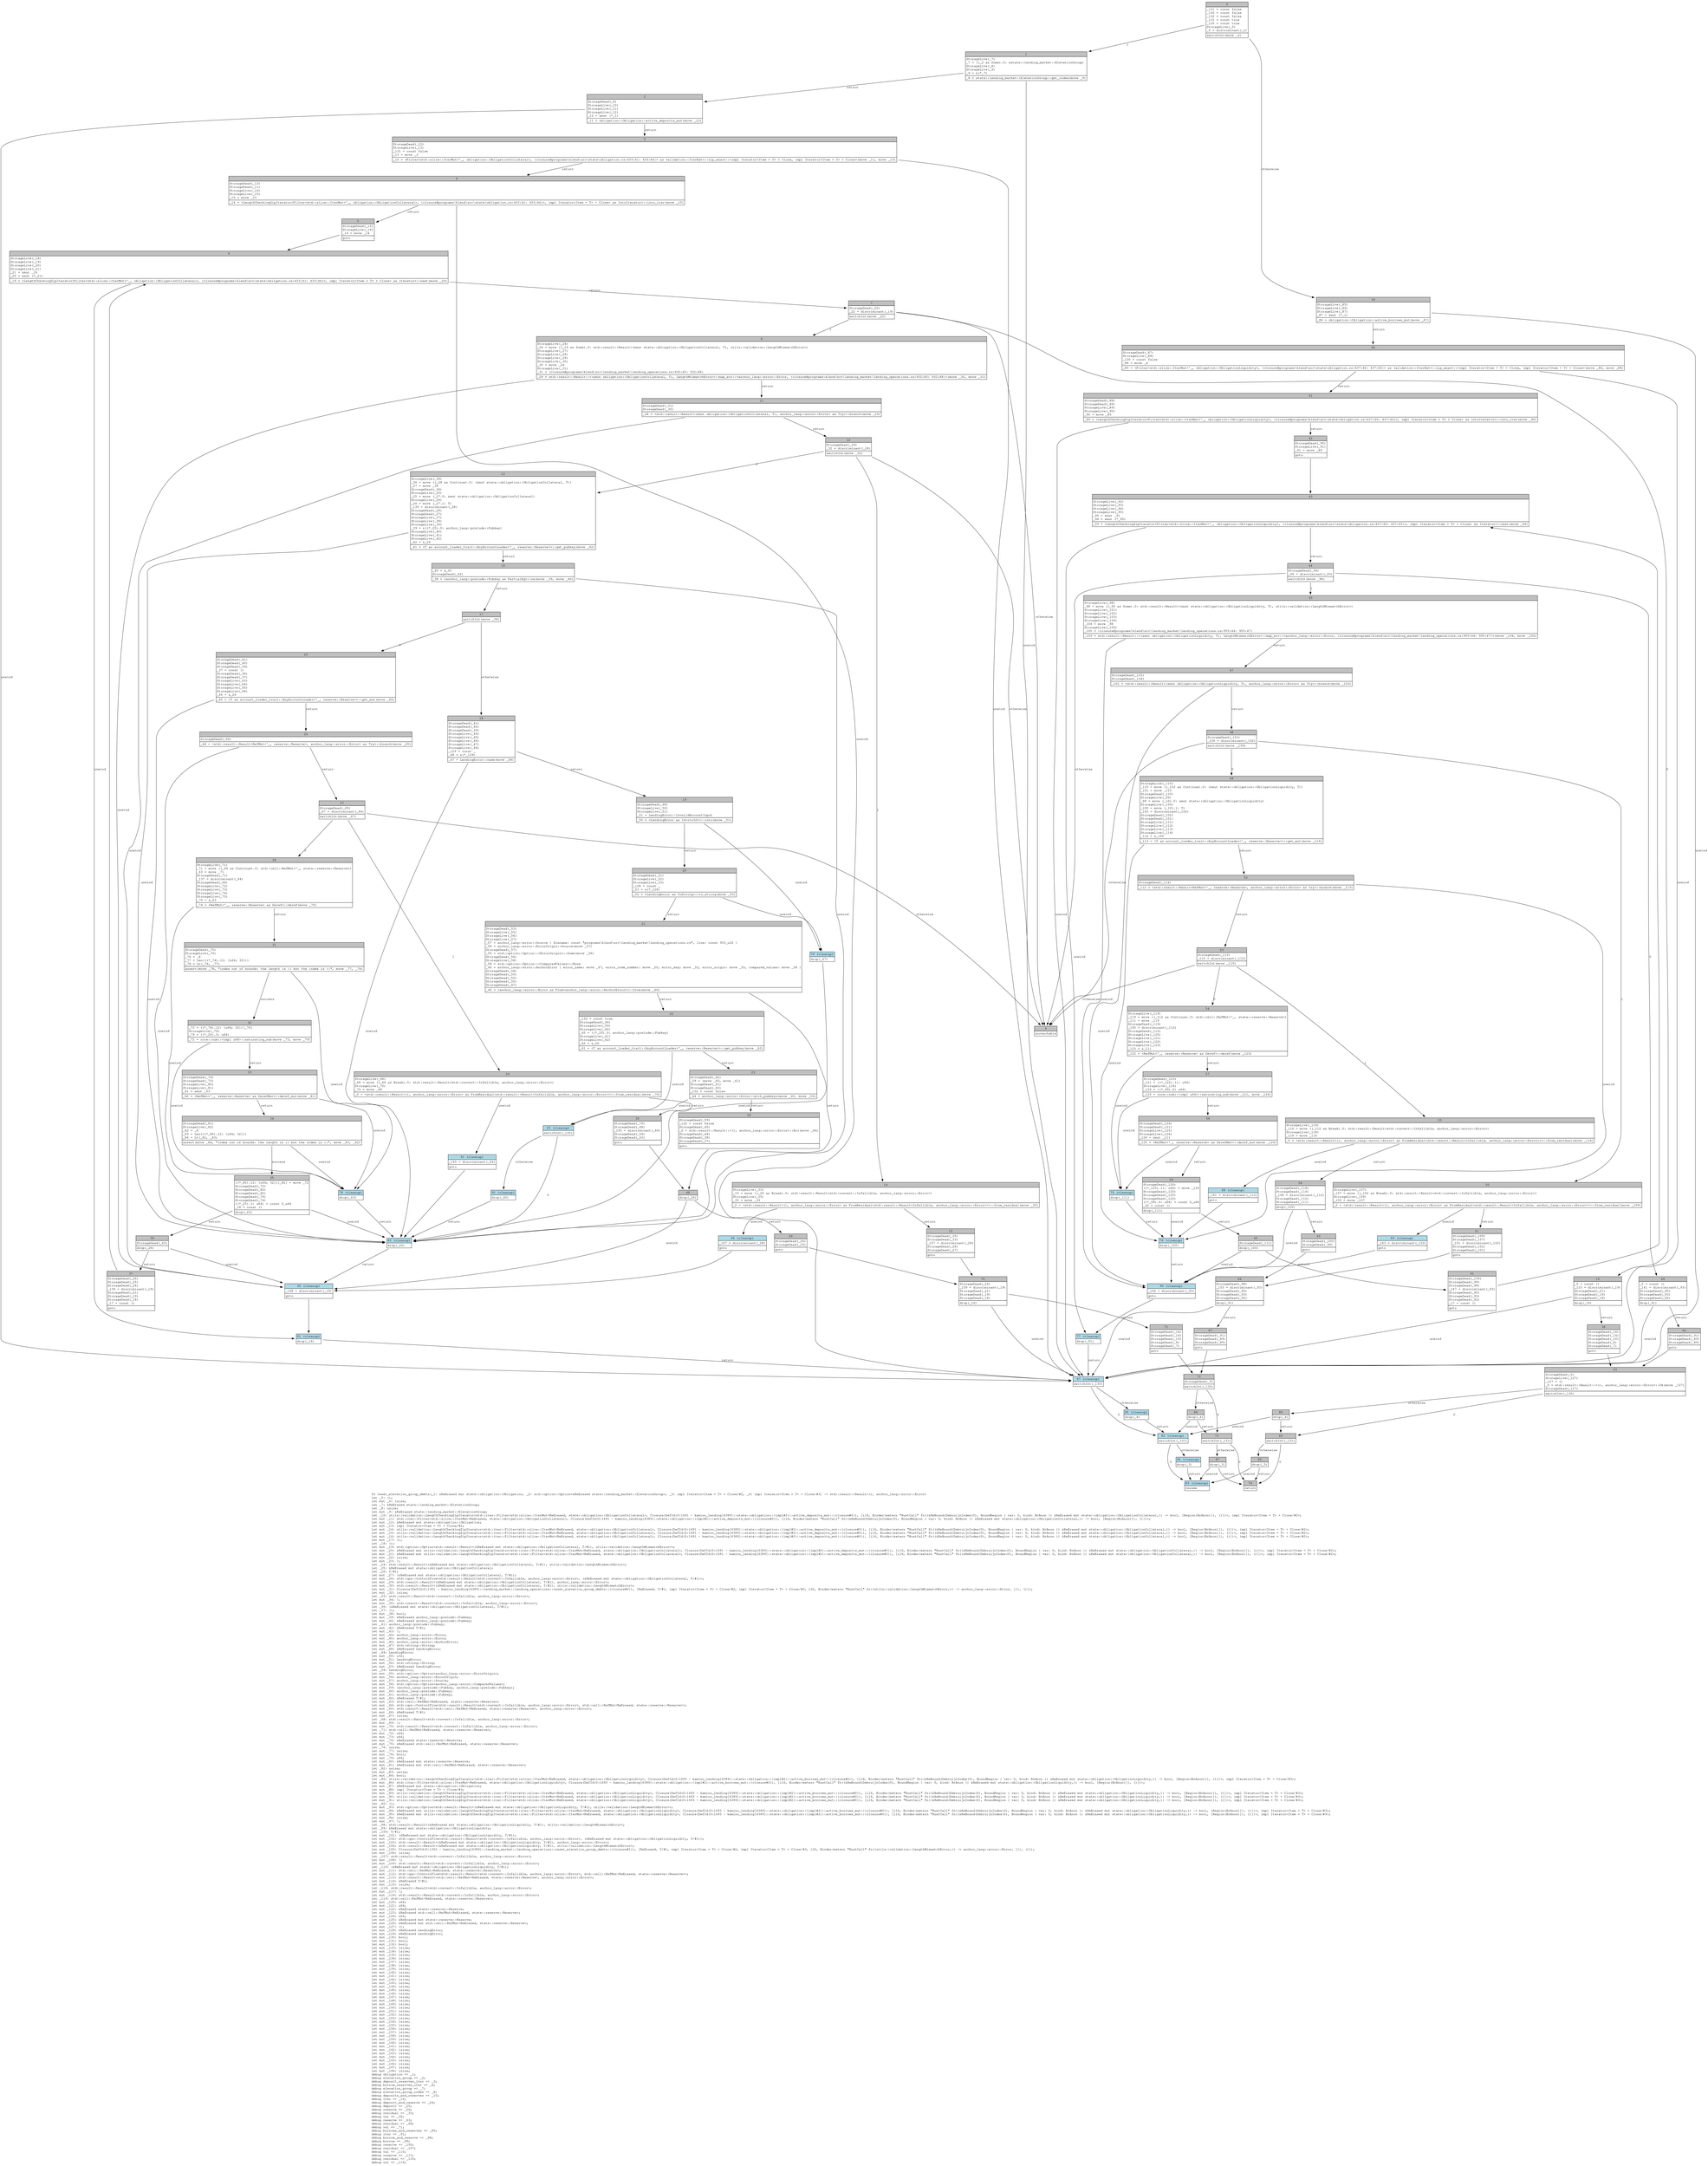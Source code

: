digraph Mir_0_1298 {
    graph [fontname="Courier, monospace"];
    node [fontname="Courier, monospace"];
    edge [fontname="Courier, monospace"];
    label=<fn reset_elevation_group_debts(_1: &amp;ReErased mut state::obligation::Obligation, _2: std::option::Option&lt;&amp;ReErased state::lending_market::ElevationGroup&gt;, _3: impl Iterator&lt;Item = T&gt; + Clone/#2, _4: impl Iterator&lt;Item = T&gt; + Clone/#3) -&gt; std::result::Result&lt;(), anchor_lang::error::Error&gt;<br align="left"/>let _5: ();<br align="left"/>let mut _6: isize;<br align="left"/>let _7: &amp;ReErased state::lending_market::ElevationGroup;<br align="left"/>let _8: usize;<br align="left"/>let mut _9: &amp;ReErased state::lending_market::ElevationGroup;<br align="left"/>let _10: utils::validation::LengthCheckingZipIterator&lt;std::iter::Filter&lt;std::slice::IterMut&lt;ReErased, state::obligation::ObligationCollateral&gt;, Closure(DefId(0:1691 ~ kamino_lending[6389]::state::obligation::{impl#2}::active_deposits_mut::{closure#0}), [i16, Binder(extern &quot;RustCall&quot; fn((&amp;ReBound(DebruijnIndex(0), BoundRegion { var: 0, kind: BrAnon }) &amp;ReErased mut state::obligation::ObligationCollateral,)) -&gt; bool, [Region(BrAnon)]), ()])&gt;, impl Iterator&lt;Item = T&gt; + Clone/#2&gt;;<br align="left"/>let mut _11: std::iter::Filter&lt;std::slice::IterMut&lt;ReErased, state::obligation::ObligationCollateral&gt;, Closure(DefId(0:1691 ~ kamino_lending[6389]::state::obligation::{impl#2}::active_deposits_mut::{closure#0}), [i16, Binder(extern &quot;RustCall&quot; fn((&amp;ReBound(DebruijnIndex(0), BoundRegion { var: 0, kind: BrAnon }) &amp;ReErased mut state::obligation::ObligationCollateral,)) -&gt; bool, [Region(BrAnon)]), ()])&gt;;<br align="left"/>let mut _12: &amp;ReErased mut state::obligation::Obligation;<br align="left"/>let mut _13: impl Iterator&lt;Item = T&gt; + Clone/#2;<br align="left"/>let mut _14: utils::validation::LengthCheckingZipIterator&lt;std::iter::Filter&lt;std::slice::IterMut&lt;ReErased, state::obligation::ObligationCollateral&gt;, Closure(DefId(0:1691 ~ kamino_lending[6389]::state::obligation::{impl#2}::active_deposits_mut::{closure#0}), [i16, Binder(extern &quot;RustCall&quot; fn((&amp;ReBound(DebruijnIndex(0), BoundRegion { var: 0, kind: BrAnon }) &amp;ReErased mut state::obligation::ObligationCollateral,)) -&gt; bool, [Region(BrAnon)]), ()])&gt;, impl Iterator&lt;Item = T&gt; + Clone/#2&gt;;<br align="left"/>let mut _15: utils::validation::LengthCheckingZipIterator&lt;std::iter::Filter&lt;std::slice::IterMut&lt;ReErased, state::obligation::ObligationCollateral&gt;, Closure(DefId(0:1691 ~ kamino_lending[6389]::state::obligation::{impl#2}::active_deposits_mut::{closure#0}), [i16, Binder(extern &quot;RustCall&quot; fn((&amp;ReBound(DebruijnIndex(0), BoundRegion { var: 0, kind: BrAnon }) &amp;ReErased mut state::obligation::ObligationCollateral,)) -&gt; bool, [Region(BrAnon)]), ()])&gt;, impl Iterator&lt;Item = T&gt; + Clone/#2&gt;;<br align="left"/>let mut _16: utils::validation::LengthCheckingZipIterator&lt;std::iter::Filter&lt;std::slice::IterMut&lt;ReErased, state::obligation::ObligationCollateral&gt;, Closure(DefId(0:1691 ~ kamino_lending[6389]::state::obligation::{impl#2}::active_deposits_mut::{closure#0}), [i16, Binder(extern &quot;RustCall&quot; fn((&amp;ReBound(DebruijnIndex(0), BoundRegion { var: 0, kind: BrAnon }) &amp;ReErased mut state::obligation::ObligationCollateral,)) -&gt; bool, [Region(BrAnon)]), ()])&gt;, impl Iterator&lt;Item = T&gt; + Clone/#2&gt;;<br align="left"/>let mut _17: ();<br align="left"/>let _18: ();<br align="left"/>let mut _19: std::option::Option&lt;std::result::Result&lt;(&amp;ReErased mut state::obligation::ObligationCollateral, T/#1), utils::validation::LengthMismatchError&gt;&gt;;<br align="left"/>let mut _20: &amp;ReErased mut utils::validation::LengthCheckingZipIterator&lt;std::iter::Filter&lt;std::slice::IterMut&lt;ReErased, state::obligation::ObligationCollateral&gt;, Closure(DefId(0:1691 ~ kamino_lending[6389]::state::obligation::{impl#2}::active_deposits_mut::{closure#0}), [i16, Binder(extern &quot;RustCall&quot; fn((&amp;ReBound(DebruijnIndex(0), BoundRegion { var: 0, kind: BrAnon }) &amp;ReErased mut state::obligation::ObligationCollateral,)) -&gt; bool, [Region(BrAnon)]), ()])&gt;, impl Iterator&lt;Item = T&gt; + Clone/#2&gt;;<br align="left"/>let mut _21: &amp;ReErased mut utils::validation::LengthCheckingZipIterator&lt;std::iter::Filter&lt;std::slice::IterMut&lt;ReErased, state::obligation::ObligationCollateral&gt;, Closure(DefId(0:1691 ~ kamino_lending[6389]::state::obligation::{impl#2}::active_deposits_mut::{closure#0}), [i16, Binder(extern &quot;RustCall&quot; fn((&amp;ReBound(DebruijnIndex(0), BoundRegion { var: 0, kind: BrAnon }) &amp;ReErased mut state::obligation::ObligationCollateral,)) -&gt; bool, [Region(BrAnon)]), ()])&gt;, impl Iterator&lt;Item = T&gt; + Clone/#2&gt;;<br align="left"/>let mut _22: isize;<br align="left"/>let mut _23: !;<br align="left"/>let _24: std::result::Result&lt;(&amp;ReErased mut state::obligation::ObligationCollateral, T/#1), utils::validation::LengthMismatchError&gt;;<br align="left"/>let _25: &amp;ReErased mut state::obligation::ObligationCollateral;<br align="left"/>let _26: T/#1;<br align="left"/>let mut _27: (&amp;ReErased mut state::obligation::ObligationCollateral, T/#1);<br align="left"/>let mut _28: std::ops::ControlFlow&lt;std::result::Result&lt;std::convert::Infallible, anchor_lang::error::Error&gt;, (&amp;ReErased mut state::obligation::ObligationCollateral, T/#1)&gt;;<br align="left"/>let mut _29: std::result::Result&lt;(&amp;ReErased mut state::obligation::ObligationCollateral, T/#1), anchor_lang::error::Error&gt;;<br align="left"/>let mut _30: std::result::Result&lt;(&amp;ReErased mut state::obligation::ObligationCollateral, T/#1), utils::validation::LengthMismatchError&gt;;<br align="left"/>let mut _31: Closure(DefId(0:1301 ~ kamino_lending[6389]::lending_market::lending_operations::reset_elevation_group_debts::{closure#0}), [ReErased, T/#1, impl Iterator&lt;Item = T&gt; + Clone/#2, impl Iterator&lt;Item = T&gt; + Clone/#3, i32, Binder(extern &quot;RustCall&quot; fn((utils::validation::LengthMismatchError,)) -&gt; anchor_lang::error::Error, []), ()]);<br align="left"/>let mut _32: isize;<br align="left"/>let _33: std::result::Result&lt;std::convert::Infallible, anchor_lang::error::Error&gt;;<br align="left"/>let mut _34: !;<br align="left"/>let mut _35: std::result::Result&lt;std::convert::Infallible, anchor_lang::error::Error&gt;;<br align="left"/>let _36: (&amp;ReErased mut state::obligation::ObligationCollateral, T/#1);<br align="left"/>let _37: ();<br align="left"/>let mut _38: bool;<br align="left"/>let mut _39: &amp;ReErased anchor_lang::prelude::Pubkey;<br align="left"/>let mut _40: &amp;ReErased anchor_lang::prelude::Pubkey;<br align="left"/>let _41: anchor_lang::prelude::Pubkey;<br align="left"/>let mut _42: &amp;ReErased T/#1;<br align="left"/>let mut _43: !;<br align="left"/>let mut _44: anchor_lang::error::Error;<br align="left"/>let mut _45: anchor_lang::error::Error;<br align="left"/>let mut _46: anchor_lang::error::AnchorError;<br align="left"/>let mut _47: std::string::String;<br align="left"/>let mut _48: &amp;ReErased LendingError;<br align="left"/>let _49: LendingError;<br align="left"/>let mut _50: u32;<br align="left"/>let mut _51: LendingError;<br align="left"/>let mut _52: std::string::String;<br align="left"/>let mut _53: &amp;ReErased LendingError;<br align="left"/>let _54: LendingError;<br align="left"/>let mut _55: std::option::Option&lt;anchor_lang::error::ErrorOrigin&gt;;<br align="left"/>let mut _56: anchor_lang::error::ErrorOrigin;<br align="left"/>let mut _57: anchor_lang::error::Source;<br align="left"/>let mut _58: std::option::Option&lt;anchor_lang::error::ComparedValues&gt;;<br align="left"/>let mut _59: (anchor_lang::prelude::Pubkey, anchor_lang::prelude::Pubkey);<br align="left"/>let mut _60: anchor_lang::prelude::Pubkey;<br align="left"/>let mut _61: anchor_lang::prelude::Pubkey;<br align="left"/>let mut _62: &amp;ReErased T/#1;<br align="left"/>let mut _63: std::cell::RefMut&lt;ReErased, state::reserve::Reserve&gt;;<br align="left"/>let mut _64: std::ops::ControlFlow&lt;std::result::Result&lt;std::convert::Infallible, anchor_lang::error::Error&gt;, std::cell::RefMut&lt;ReErased, state::reserve::Reserve&gt;&gt;;<br align="left"/>let mut _65: std::result::Result&lt;std::cell::RefMut&lt;ReErased, state::reserve::Reserve&gt;, anchor_lang::error::Error&gt;;<br align="left"/>let mut _66: &amp;ReErased T/#1;<br align="left"/>let mut _67: isize;<br align="left"/>let _68: std::result::Result&lt;std::convert::Infallible, anchor_lang::error::Error&gt;;<br align="left"/>let mut _69: !;<br align="left"/>let mut _70: std::result::Result&lt;std::convert::Infallible, anchor_lang::error::Error&gt;;<br align="left"/>let _71: std::cell::RefMut&lt;ReErased, state::reserve::Reserve&gt;;<br align="left"/>let mut _72: u64;<br align="left"/>let mut _73: u64;<br align="left"/>let mut _74: &amp;ReErased state::reserve::Reserve;<br align="left"/>let mut _75: &amp;ReErased std::cell::RefMut&lt;ReErased, state::reserve::Reserve&gt;;<br align="left"/>let _76: usize;<br align="left"/>let mut _77: usize;<br align="left"/>let mut _78: bool;<br align="left"/>let mut _79: u64;<br align="left"/>let mut _80: &amp;ReErased mut state::reserve::Reserve;<br align="left"/>let mut _81: &amp;ReErased mut std::cell::RefMut&lt;ReErased, state::reserve::Reserve&gt;;<br align="left"/>let _82: usize;<br align="left"/>let mut _83: usize;<br align="left"/>let mut _84: bool;<br align="left"/>let _85: utils::validation::LengthCheckingZipIterator&lt;std::iter::Filter&lt;std::slice::IterMut&lt;ReErased, state::obligation::ObligationLiquidity&gt;, Closure(DefId(0:1693 ~ kamino_lending[6389]::state::obligation::{impl#2}::active_borrows_mut::{closure#0}), [i16, Binder(extern &quot;RustCall&quot; fn((&amp;ReBound(DebruijnIndex(0), BoundRegion { var: 0, kind: BrAnon }) &amp;ReErased mut state::obligation::ObligationLiquidity,)) -&gt; bool, [Region(BrAnon)]), ()])&gt;, impl Iterator&lt;Item = T&gt; + Clone/#3&gt;;<br align="left"/>let mut _86: std::iter::Filter&lt;std::slice::IterMut&lt;ReErased, state::obligation::ObligationLiquidity&gt;, Closure(DefId(0:1693 ~ kamino_lending[6389]::state::obligation::{impl#2}::active_borrows_mut::{closure#0}), [i16, Binder(extern &quot;RustCall&quot; fn((&amp;ReBound(DebruijnIndex(0), BoundRegion { var: 0, kind: BrAnon }) &amp;ReErased mut state::obligation::ObligationLiquidity,)) -&gt; bool, [Region(BrAnon)]), ()])&gt;;<br align="left"/>let mut _87: &amp;ReErased mut state::obligation::Obligation;<br align="left"/>let mut _88: impl Iterator&lt;Item = T&gt; + Clone/#3;<br align="left"/>let mut _89: utils::validation::LengthCheckingZipIterator&lt;std::iter::Filter&lt;std::slice::IterMut&lt;ReErased, state::obligation::ObligationLiquidity&gt;, Closure(DefId(0:1693 ~ kamino_lending[6389]::state::obligation::{impl#2}::active_borrows_mut::{closure#0}), [i16, Binder(extern &quot;RustCall&quot; fn((&amp;ReBound(DebruijnIndex(0), BoundRegion { var: 0, kind: BrAnon }) &amp;ReErased mut state::obligation::ObligationLiquidity,)) -&gt; bool, [Region(BrAnon)]), ()])&gt;, impl Iterator&lt;Item = T&gt; + Clone/#3&gt;;<br align="left"/>let mut _90: utils::validation::LengthCheckingZipIterator&lt;std::iter::Filter&lt;std::slice::IterMut&lt;ReErased, state::obligation::ObligationLiquidity&gt;, Closure(DefId(0:1693 ~ kamino_lending[6389]::state::obligation::{impl#2}::active_borrows_mut::{closure#0}), [i16, Binder(extern &quot;RustCall&quot; fn((&amp;ReBound(DebruijnIndex(0), BoundRegion { var: 0, kind: BrAnon }) &amp;ReErased mut state::obligation::ObligationLiquidity,)) -&gt; bool, [Region(BrAnon)]), ()])&gt;, impl Iterator&lt;Item = T&gt; + Clone/#3&gt;;<br align="left"/>let mut _91: utils::validation::LengthCheckingZipIterator&lt;std::iter::Filter&lt;std::slice::IterMut&lt;ReErased, state::obligation::ObligationLiquidity&gt;, Closure(DefId(0:1693 ~ kamino_lending[6389]::state::obligation::{impl#2}::active_borrows_mut::{closure#0}), [i16, Binder(extern &quot;RustCall&quot; fn((&amp;ReBound(DebruijnIndex(0), BoundRegion { var: 0, kind: BrAnon }) &amp;ReErased mut state::obligation::ObligationLiquidity,)) -&gt; bool, [Region(BrAnon)]), ()])&gt;, impl Iterator&lt;Item = T&gt; + Clone/#3&gt;;<br align="left"/>let _92: ();<br align="left"/>let mut _93: std::option::Option&lt;std::result::Result&lt;(&amp;ReErased mut state::obligation::ObligationLiquidity, T/#1), utils::validation::LengthMismatchError&gt;&gt;;<br align="left"/>let mut _94: &amp;ReErased mut utils::validation::LengthCheckingZipIterator&lt;std::iter::Filter&lt;std::slice::IterMut&lt;ReErased, state::obligation::ObligationLiquidity&gt;, Closure(DefId(0:1693 ~ kamino_lending[6389]::state::obligation::{impl#2}::active_borrows_mut::{closure#0}), [i16, Binder(extern &quot;RustCall&quot; fn((&amp;ReBound(DebruijnIndex(0), BoundRegion { var: 0, kind: BrAnon }) &amp;ReErased mut state::obligation::ObligationLiquidity,)) -&gt; bool, [Region(BrAnon)]), ()])&gt;, impl Iterator&lt;Item = T&gt; + Clone/#3&gt;;<br align="left"/>let mut _95: &amp;ReErased mut utils::validation::LengthCheckingZipIterator&lt;std::iter::Filter&lt;std::slice::IterMut&lt;ReErased, state::obligation::ObligationLiquidity&gt;, Closure(DefId(0:1693 ~ kamino_lending[6389]::state::obligation::{impl#2}::active_borrows_mut::{closure#0}), [i16, Binder(extern &quot;RustCall&quot; fn((&amp;ReBound(DebruijnIndex(0), BoundRegion { var: 0, kind: BrAnon }) &amp;ReErased mut state::obligation::ObligationLiquidity,)) -&gt; bool, [Region(BrAnon)]), ()])&gt;, impl Iterator&lt;Item = T&gt; + Clone/#3&gt;;<br align="left"/>let mut _96: isize;<br align="left"/>let mut _97: !;<br align="left"/>let _98: std::result::Result&lt;(&amp;ReErased mut state::obligation::ObligationLiquidity, T/#1), utils::validation::LengthMismatchError&gt;;<br align="left"/>let _99: &amp;ReErased mut state::obligation::ObligationLiquidity;<br align="left"/>let _100: T/#1;<br align="left"/>let mut _101: (&amp;ReErased mut state::obligation::ObligationLiquidity, T/#1);<br align="left"/>let mut _102: std::ops::ControlFlow&lt;std::result::Result&lt;std::convert::Infallible, anchor_lang::error::Error&gt;, (&amp;ReErased mut state::obligation::ObligationLiquidity, T/#1)&gt;;<br align="left"/>let mut _103: std::result::Result&lt;(&amp;ReErased mut state::obligation::ObligationLiquidity, T/#1), anchor_lang::error::Error&gt;;<br align="left"/>let mut _104: std::result::Result&lt;(&amp;ReErased mut state::obligation::ObligationLiquidity, T/#1), utils::validation::LengthMismatchError&gt;;<br align="left"/>let mut _105: Closure(DefId(0:1302 ~ kamino_lending[6389]::lending_market::lending_operations::reset_elevation_group_debts::{closure#1}), [ReErased, T/#1, impl Iterator&lt;Item = T&gt; + Clone/#2, impl Iterator&lt;Item = T&gt; + Clone/#3, i32, Binder(extern &quot;RustCall&quot; fn((utils::validation::LengthMismatchError,)) -&gt; anchor_lang::error::Error, []), ()]);<br align="left"/>let mut _106: isize;<br align="left"/>let _107: std::result::Result&lt;std::convert::Infallible, anchor_lang::error::Error&gt;;<br align="left"/>let mut _108: !;<br align="left"/>let mut _109: std::result::Result&lt;std::convert::Infallible, anchor_lang::error::Error&gt;;<br align="left"/>let _110: (&amp;ReErased mut state::obligation::ObligationLiquidity, T/#1);<br align="left"/>let mut _111: std::cell::RefMut&lt;ReErased, state::reserve::Reserve&gt;;<br align="left"/>let mut _112: std::ops::ControlFlow&lt;std::result::Result&lt;std::convert::Infallible, anchor_lang::error::Error&gt;, std::cell::RefMut&lt;ReErased, state::reserve::Reserve&gt;&gt;;<br align="left"/>let mut _113: std::result::Result&lt;std::cell::RefMut&lt;ReErased, state::reserve::Reserve&gt;, anchor_lang::error::Error&gt;;<br align="left"/>let mut _114: &amp;ReErased T/#1;<br align="left"/>let mut _115: isize;<br align="left"/>let _116: std::result::Result&lt;std::convert::Infallible, anchor_lang::error::Error&gt;;<br align="left"/>let mut _117: !;<br align="left"/>let mut _118: std::result::Result&lt;std::convert::Infallible, anchor_lang::error::Error&gt;;<br align="left"/>let _119: std::cell::RefMut&lt;ReErased, state::reserve::Reserve&gt;;<br align="left"/>let mut _120: u64;<br align="left"/>let mut _121: u64;<br align="left"/>let mut _122: &amp;ReErased state::reserve::Reserve;<br align="left"/>let mut _123: &amp;ReErased std::cell::RefMut&lt;ReErased, state::reserve::Reserve&gt;;<br align="left"/>let mut _124: u64;<br align="left"/>let mut _125: &amp;ReErased mut state::reserve::Reserve;<br align="left"/>let mut _126: &amp;ReErased mut std::cell::RefMut&lt;ReErased, state::reserve::Reserve&gt;;<br align="left"/>let mut _127: ();<br align="left"/>let mut _128: &amp;ReErased LendingError;<br align="left"/>let mut _129: &amp;ReErased LendingError;<br align="left"/>let mut _130: bool;<br align="left"/>let mut _131: bool;<br align="left"/>let mut _132: bool;<br align="left"/>let mut _133: isize;<br align="left"/>let mut _134: isize;<br align="left"/>let mut _135: isize;<br align="left"/>let mut _136: isize;<br align="left"/>let mut _137: isize;<br align="left"/>let mut _138: isize;<br align="left"/>let mut _139: isize;<br align="left"/>let mut _140: isize;<br align="left"/>let mut _141: isize;<br align="left"/>let mut _142: isize;<br align="left"/>let mut _143: isize;<br align="left"/>let mut _144: isize;<br align="left"/>let mut _145: isize;<br align="left"/>let mut _146: isize;<br align="left"/>let mut _147: isize;<br align="left"/>let mut _148: isize;<br align="left"/>let mut _149: isize;<br align="left"/>let mut _150: isize;<br align="left"/>let mut _151: isize;<br align="left"/>let mut _152: isize;<br align="left"/>let mut _153: isize;<br align="left"/>let mut _154: isize;<br align="left"/>let mut _155: isize;<br align="left"/>let mut _156: isize;<br align="left"/>let mut _157: isize;<br align="left"/>let mut _158: isize;<br align="left"/>let mut _159: isize;<br align="left"/>let mut _160: isize;<br align="left"/>let mut _161: isize;<br align="left"/>let mut _162: isize;<br align="left"/>let mut _163: isize;<br align="left"/>let mut _164: isize;<br align="left"/>let mut _165: isize;<br align="left"/>let mut _166: isize;<br align="left"/>let mut _167: isize;<br align="left"/>let mut _168: isize;<br align="left"/>debug obligation =&gt; _1;<br align="left"/>debug elevation_group =&gt; _2;<br align="left"/>debug deposit_reserves_iter =&gt; _3;<br align="left"/>debug borrow_reserves_iter =&gt; _4;<br align="left"/>debug elevation_group =&gt; _7;<br align="left"/>debug elevation_group_index =&gt; _8;<br align="left"/>debug deposits_and_reserves =&gt; _10;<br align="left"/>debug iter =&gt; _16;<br align="left"/>debug deposit_and_reserve =&gt; _24;<br align="left"/>debug deposit =&gt; _25;<br align="left"/>debug reserve =&gt; _26;<br align="left"/>debug residual =&gt; _33;<br align="left"/>debug val =&gt; _36;<br align="left"/>debug reserve =&gt; _63;<br align="left"/>debug residual =&gt; _68;<br align="left"/>debug val =&gt; _71;<br align="left"/>debug borrows_and_reserves =&gt; _85;<br align="left"/>debug iter =&gt; _91;<br align="left"/>debug borrow_and_reserve =&gt; _98;<br align="left"/>debug borrow =&gt; _99;<br align="left"/>debug reserve =&gt; _100;<br align="left"/>debug residual =&gt; _107;<br align="left"/>debug val =&gt; _110;<br align="left"/>debug reserve =&gt; _111;<br align="left"/>debug residual =&gt; _116;<br align="left"/>debug val =&gt; _119;<br align="left"/>>;
    bb0__0_1298 [shape="none", label=<<table border="0" cellborder="1" cellspacing="0"><tr><td bgcolor="gray" align="center" colspan="1">0</td></tr><tr><td align="left" balign="left">_131 = const false<br/>_130 = const false<br/>_132 = const false<br/>_131 = const true<br/>_130 = const true<br/>StorageLive(_5)<br/>_6 = discriminant(_2)<br/></td></tr><tr><td align="left">switchInt(move _6)</td></tr></table>>];
    bb1__0_1298 [shape="none", label=<<table border="0" cellborder="1" cellspacing="0"><tr><td bgcolor="gray" align="center" colspan="1">1</td></tr><tr><td align="left" balign="left">StorageLive(_7)<br/>_7 = ((_2 as Some).0: &amp;state::lending_market::ElevationGroup)<br/>StorageLive(_8)<br/>StorageLive(_9)<br/>_9 = &amp;(*_7)<br/></td></tr><tr><td align="left">_8 = state::lending_market::ElevationGroup::get_index(move _9)</td></tr></table>>];
    bb2__0_1298 [shape="none", label=<<table border="0" cellborder="1" cellspacing="0"><tr><td bgcolor="gray" align="center" colspan="1">2</td></tr><tr><td align="left" balign="left">StorageDead(_9)<br/>StorageLive(_10)<br/>StorageLive(_11)<br/>StorageLive(_12)<br/>_12 = &amp;mut (*_1)<br/></td></tr><tr><td align="left">_11 = obligation::Obligation::active_deposits_mut(move _12)</td></tr></table>>];
    bb3__0_1298 [shape="none", label=<<table border="0" cellborder="1" cellspacing="0"><tr><td bgcolor="gray" align="center" colspan="1">3</td></tr><tr><td align="left" balign="left">StorageDead(_12)<br/>StorageLive(_13)<br/>_131 = const false<br/>_13 = move _3<br/></td></tr><tr><td align="left">_10 = &lt;Filter&lt;std::slice::IterMut&lt;'_, obligation::ObligationCollateral&gt;, {closure@programs\klend\src\state\obligation.rs:433:41: 433:44}&gt; as validation::IterExt&gt;::zip_exact::&lt;impl Iterator&lt;Item = T&gt; + Clone, impl Iterator&lt;Item = T&gt; + Clone&gt;(move _11, move _13)</td></tr></table>>];
    bb4__0_1298 [shape="none", label=<<table border="0" cellborder="1" cellspacing="0"><tr><td bgcolor="gray" align="center" colspan="1">4</td></tr><tr><td align="left" balign="left">StorageDead(_13)<br/>StorageDead(_11)<br/>StorageLive(_14)<br/>StorageLive(_15)<br/>_15 = move _10<br/></td></tr><tr><td align="left">_14 = &lt;LengthCheckingZipIterator&lt;Filter&lt;std::slice::IterMut&lt;'_, obligation::ObligationCollateral&gt;, {closure@programs\klend\src\state\obligation.rs:433:41: 433:44}&gt;, impl Iterator&lt;Item = T&gt; + Clone&gt; as IntoIterator&gt;::into_iter(move _15)</td></tr></table>>];
    bb5__0_1298 [shape="none", label=<<table border="0" cellborder="1" cellspacing="0"><tr><td bgcolor="gray" align="center" colspan="1">5</td></tr><tr><td align="left" balign="left">StorageDead(_15)<br/>StorageLive(_16)<br/>_16 = move _14<br/></td></tr><tr><td align="left">goto</td></tr></table>>];
    bb6__0_1298 [shape="none", label=<<table border="0" cellborder="1" cellspacing="0"><tr><td bgcolor="gray" align="center" colspan="1">6</td></tr><tr><td align="left" balign="left">StorageLive(_18)<br/>StorageLive(_19)<br/>StorageLive(_20)<br/>StorageLive(_21)<br/>_21 = &amp;mut _16<br/>_20 = &amp;mut (*_21)<br/></td></tr><tr><td align="left">_19 = &lt;LengthCheckingZipIterator&lt;Filter&lt;std::slice::IterMut&lt;'_, obligation::ObligationCollateral&gt;, {closure@programs\klend\src\state\obligation.rs:433:41: 433:44}&gt;, impl Iterator&lt;Item = T&gt; + Clone&gt; as Iterator&gt;::next(move _20)</td></tr></table>>];
    bb7__0_1298 [shape="none", label=<<table border="0" cellborder="1" cellspacing="0"><tr><td bgcolor="gray" align="center" colspan="1">7</td></tr><tr><td align="left" balign="left">StorageDead(_20)<br/>_22 = discriminant(_19)<br/></td></tr><tr><td align="left">switchInt(move _22)</td></tr></table>>];
    bb8__0_1298 [shape="none", label=<<table border="0" cellborder="1" cellspacing="0"><tr><td bgcolor="gray" align="center" colspan="1">8</td></tr><tr><td align="left" balign="left">StorageLive(_24)<br/>_24 = move ((_19 as Some).0: std::result::Result&lt;(&amp;mut state::obligation::ObligationCollateral, T), utils::validation::LengthMismatchError&gt;)<br/>StorageLive(_27)<br/>StorageLive(_28)<br/>StorageLive(_29)<br/>StorageLive(_30)<br/>_30 = move _24<br/>StorageLive(_31)<br/>_31 = {closure@programs\klend\src\lending_market\lending_operations.rs:932:45: 932:48}<br/></td></tr><tr><td align="left">_29 = std::result::Result::&lt;(&amp;mut obligation::ObligationCollateral, T), LengthMismatchError&gt;::map_err::&lt;anchor_lang::error::Error, {closure@programs\klend\src\lending_market\lending_operations.rs:932:45: 932:48}&gt;(move _30, move _31)</td></tr></table>>];
    bb9__0_1298 [shape="none", label=<<table border="0" cellborder="1" cellspacing="0"><tr><td bgcolor="gray" align="center" colspan="1">9</td></tr><tr><td align="left">unreachable</td></tr></table>>];
    bb10__0_1298 [shape="none", label=<<table border="0" cellborder="1" cellspacing="0"><tr><td bgcolor="gray" align="center" colspan="1">10</td></tr><tr><td align="left" balign="left">_5 = const ()<br/>_133 = discriminant(_19)<br/>StorageDead(_21)<br/>StorageDead(_19)<br/>StorageDead(_18)<br/></td></tr><tr><td align="left">drop(_16)</td></tr></table>>];
    bb11__0_1298 [shape="none", label=<<table border="0" cellborder="1" cellspacing="0"><tr><td bgcolor="gray" align="center" colspan="1">11</td></tr><tr><td align="left" balign="left">StorageDead(_31)<br/>StorageDead(_30)<br/></td></tr><tr><td align="left">_28 = &lt;std::result::Result&lt;(&amp;mut obligation::ObligationCollateral, T), anchor_lang::error::Error&gt; as Try&gt;::branch(move _29)</td></tr></table>>];
    bb12__0_1298 [shape="none", label=<<table border="0" cellborder="1" cellspacing="0"><tr><td bgcolor="gray" align="center" colspan="1">12</td></tr><tr><td align="left" balign="left">StorageDead(_29)<br/>_32 = discriminant(_28)<br/></td></tr><tr><td align="left">switchInt(move _32)</td></tr></table>>];
    bb13__0_1298 [shape="none", label=<<table border="0" cellborder="1" cellspacing="0"><tr><td bgcolor="gray" align="center" colspan="1">13</td></tr><tr><td align="left" balign="left">StorageLive(_36)<br/>_36 = move ((_28 as Continue).0: (&amp;mut state::obligation::ObligationCollateral, T))<br/>_27 = move _36<br/>StorageDead(_36)<br/>StorageLive(_25)<br/>_25 = move (_27.0: &amp;mut state::obligation::ObligationCollateral)<br/>StorageLive(_26)<br/>_26 = move (_27.1: T)<br/>_135 = discriminant(_28)<br/>StorageDead(_28)<br/>StorageDead(_27)<br/>StorageLive(_37)<br/>StorageLive(_38)<br/>StorageLive(_39)<br/>_39 = &amp;((*_25).0: anchor_lang::prelude::Pubkey)<br/>StorageLive(_40)<br/>StorageLive(_41)<br/>StorageLive(_42)<br/>_42 = &amp;_26<br/></td></tr><tr><td align="left">_41 = &lt;T as account_loader_trait::AnyAccountLoader&lt;'_, reserve::Reserve&gt;&gt;::get_pubkey(move _42)</td></tr></table>>];
    bb14__0_1298 [shape="none", label=<<table border="0" cellborder="1" cellspacing="0"><tr><td bgcolor="gray" align="center" colspan="1">14</td></tr><tr><td align="left" balign="left">StorageLive(_33)<br/>_33 = move ((_28 as Break).0: std::result::Result&lt;std::convert::Infallible, anchor_lang::error::Error&gt;)<br/>StorageLive(_35)<br/>_35 = move _33<br/></td></tr><tr><td align="left">_0 = &lt;std::result::Result&lt;(), anchor_lang::error::Error&gt; as FromResidual&lt;std::result::Result&lt;Infallible, anchor_lang::error::Error&gt;&gt;&gt;::from_residual(move _35)</td></tr></table>>];
    bb15__0_1298 [shape="none", label=<<table border="0" cellborder="1" cellspacing="0"><tr><td bgcolor="gray" align="center" colspan="1">15</td></tr><tr><td align="left" balign="left">StorageDead(_35)<br/>StorageDead(_33)<br/>_157 = discriminant(_28)<br/>StorageDead(_28)<br/>StorageDead(_27)<br/></td></tr><tr><td align="left">goto</td></tr></table>>];
    bb16__0_1298 [shape="none", label=<<table border="0" cellborder="1" cellspacing="0"><tr><td bgcolor="gray" align="center" colspan="1">16</td></tr><tr><td align="left" balign="left">_40 = &amp;_41<br/>StorageDead(_42)<br/></td></tr><tr><td align="left">_38 = &lt;anchor_lang::prelude::Pubkey as PartialEq&gt;::ne(move _39, move _40)</td></tr></table>>];
    bb17__0_1298 [shape="none", label=<<table border="0" cellborder="1" cellspacing="0"><tr><td bgcolor="gray" align="center" colspan="1">17</td></tr><tr><td align="left">switchInt(move _38)</td></tr></table>>];
    bb18__0_1298 [shape="none", label=<<table border="0" cellborder="1" cellspacing="0"><tr><td bgcolor="gray" align="center" colspan="1">18</td></tr><tr><td align="left" balign="left">StorageDead(_41)<br/>StorageDead(_40)<br/>StorageDead(_39)<br/>StorageLive(_44)<br/>StorageLive(_45)<br/>StorageLive(_46)<br/>StorageLive(_47)<br/>StorageLive(_48)<br/>_129 = const _<br/>_48 = &amp;(*_129)<br/></td></tr><tr><td align="left">_47 = LendingError::name(move _48)</td></tr></table>>];
    bb19__0_1298 [shape="none", label=<<table border="0" cellborder="1" cellspacing="0"><tr><td bgcolor="gray" align="center" colspan="1">19</td></tr><tr><td align="left" balign="left">StorageDead(_48)<br/>StorageLive(_50)<br/>StorageLive(_51)<br/>_51 = LendingError::InvalidAccountInput<br/></td></tr><tr><td align="left">_50 = &lt;LendingError as Into&lt;u32&gt;&gt;::into(move _51)</td></tr></table>>];
    bb20__0_1298 [shape="none", label=<<table border="0" cellborder="1" cellspacing="0"><tr><td bgcolor="gray" align="center" colspan="1">20</td></tr><tr><td align="left" balign="left">StorageDead(_51)<br/>StorageLive(_52)<br/>StorageLive(_53)<br/>_128 = const _<br/>_53 = &amp;(*_128)<br/></td></tr><tr><td align="left">_52 = &lt;LendingError as ToString&gt;::to_string(move _53)</td></tr></table>>];
    bb21__0_1298 [shape="none", label=<<table border="0" cellborder="1" cellspacing="0"><tr><td bgcolor="gray" align="center" colspan="1">21</td></tr><tr><td align="left" balign="left">StorageDead(_53)<br/>StorageLive(_55)<br/>StorageLive(_56)<br/>StorageLive(_57)<br/>_57 = anchor_lang::error::Source { filename: const &quot;programs\\klend\\src\\lending_market\\lending_operations.rs&quot;, line: const 933_u32 }<br/>_56 = anchor_lang::error::ErrorOrigin::Source(move _57)<br/>StorageDead(_57)<br/>_55 = std::option::Option::&lt;ErrorOrigin&gt;::Some(move _56)<br/>StorageDead(_56)<br/>StorageLive(_58)<br/>_58 = std::option::Option::&lt;ComparedValues&gt;::None<br/>_46 = anchor_lang::error::AnchorError { error_name: move _47, error_code_number: move _50, error_msg: move _52, error_origin: move _55, compared_values: move _58 }<br/>StorageDead(_58)<br/>StorageDead(_55)<br/>StorageDead(_52)<br/>StorageDead(_50)<br/>StorageDead(_47)<br/></td></tr><tr><td align="left">_45 = &lt;anchor_lang::error::Error as From&lt;anchor_lang::error::AnchorError&gt;&gt;::from(move _46)</td></tr></table>>];
    bb22__0_1298 [shape="none", label=<<table border="0" cellborder="1" cellspacing="0"><tr><td bgcolor="gray" align="center" colspan="1">22</td></tr><tr><td align="left" balign="left">_132 = const true<br/>StorageDead(_46)<br/>StorageLive(_59)<br/>StorageLive(_60)<br/>_60 = ((*_25).0: anchor_lang::prelude::Pubkey)<br/>StorageLive(_61)<br/>StorageLive(_62)<br/>_62 = &amp;_26<br/></td></tr><tr><td align="left">_61 = &lt;T as account_loader_trait::AnyAccountLoader&lt;'_, reserve::Reserve&gt;&gt;::get_pubkey(move _62)</td></tr></table>>];
    bb23__0_1298 [shape="none", label=<<table border="0" cellborder="1" cellspacing="0"><tr><td bgcolor="gray" align="center" colspan="1">23</td></tr><tr><td align="left" balign="left">StorageDead(_62)<br/>_59 = (move _60, move _61)<br/>StorageDead(_61)<br/>StorageDead(_60)<br/>_132 = const false<br/></td></tr><tr><td align="left">_44 = anchor_lang::error::Error::with_pubkeys(move _45, move _59)</td></tr></table>>];
    bb24__0_1298 [shape="none", label=<<table border="0" cellborder="1" cellspacing="0"><tr><td bgcolor="gray" align="center" colspan="1">24</td></tr><tr><td align="left" balign="left">StorageDead(_59)<br/>_132 = const false<br/>StorageDead(_45)<br/>_0 = std::result::Result::&lt;(), anchor_lang::error::Error&gt;::Err(move _44)<br/>StorageDead(_44)<br/>StorageDead(_38)<br/>StorageDead(_37)<br/></td></tr><tr><td align="left">goto</td></tr></table>>];
    bb25__0_1298 [shape="none", label=<<table border="0" cellborder="1" cellspacing="0"><tr><td bgcolor="gray" align="center" colspan="1">25</td></tr><tr><td align="left" balign="left">StorageDead(_41)<br/>StorageDead(_40)<br/>StorageDead(_39)<br/>_37 = const ()<br/>StorageDead(_38)<br/>StorageDead(_37)<br/>StorageLive(_63)<br/>StorageLive(_64)<br/>StorageLive(_65)<br/>StorageLive(_66)<br/>_66 = &amp;_26<br/></td></tr><tr><td align="left">_65 = &lt;T as account_loader_trait::AnyAccountLoader&lt;'_, reserve::Reserve&gt;&gt;::get_mut(move _66)</td></tr></table>>];
    bb26__0_1298 [shape="none", label=<<table border="0" cellborder="1" cellspacing="0"><tr><td bgcolor="gray" align="center" colspan="1">26</td></tr><tr><td align="left" balign="left">StorageDead(_66)<br/></td></tr><tr><td align="left">_64 = &lt;std::result::Result&lt;RefMut&lt;'_, reserve::Reserve&gt;, anchor_lang::error::Error&gt; as Try&gt;::branch(move _65)</td></tr></table>>];
    bb27__0_1298 [shape="none", label=<<table border="0" cellborder="1" cellspacing="0"><tr><td bgcolor="gray" align="center" colspan="1">27</td></tr><tr><td align="left" balign="left">StorageDead(_65)<br/>_67 = discriminant(_64)<br/></td></tr><tr><td align="left">switchInt(move _67)</td></tr></table>>];
    bb28__0_1298 [shape="none", label=<<table border="0" cellborder="1" cellspacing="0"><tr><td bgcolor="gray" align="center" colspan="1">28</td></tr><tr><td align="left" balign="left">StorageLive(_71)<br/>_71 = move ((_64 as Continue).0: std::cell::RefMut&lt;'_, state::reserve::Reserve&gt;)<br/>_63 = move _71<br/>StorageDead(_71)<br/>_137 = discriminant(_64)<br/>StorageDead(_64)<br/>StorageLive(_72)<br/>StorageLive(_73)<br/>StorageLive(_74)<br/>StorageLive(_75)<br/>_75 = &amp;_63<br/></td></tr><tr><td align="left">_74 = &lt;RefMut&lt;'_, reserve::Reserve&gt; as Deref&gt;::deref(move _75)</td></tr></table>>];
    bb29__0_1298 [shape="none", label=<<table border="0" cellborder="1" cellspacing="0"><tr><td bgcolor="gray" align="center" colspan="1">29</td></tr><tr><td align="left" balign="left">StorageLive(_68)<br/>_68 = move ((_64 as Break).0: std::result::Result&lt;std::convert::Infallible, anchor_lang::error::Error&gt;)<br/>StorageLive(_70)<br/>_70 = move _68<br/></td></tr><tr><td align="left">_0 = &lt;std::result::Result&lt;(), anchor_lang::error::Error&gt; as FromResidual&lt;std::result::Result&lt;Infallible, anchor_lang::error::Error&gt;&gt;&gt;::from_residual(move _70)</td></tr></table>>];
    bb30__0_1298 [shape="none", label=<<table border="0" cellborder="1" cellspacing="0"><tr><td bgcolor="gray" align="center" colspan="1">30</td></tr><tr><td align="left" balign="left">StorageDead(_70)<br/>StorageDead(_68)<br/>_155 = discriminant(_64)<br/>StorageDead(_64)<br/>StorageDead(_63)<br/></td></tr><tr><td align="left">goto</td></tr></table>>];
    bb31__0_1298 [shape="none", label=<<table border="0" cellborder="1" cellspacing="0"><tr><td bgcolor="gray" align="center" colspan="1">31</td></tr><tr><td align="left" balign="left">StorageDead(_75)<br/>StorageLive(_76)<br/>_76 = _8<br/>_77 = Len(((*_74).12: [u64; 32]))<br/>_78 = Lt(_76, _77)<br/></td></tr><tr><td align="left">assert(move _78, &quot;index out of bounds: the length is {} but the index is {}&quot;, move _77, _76)</td></tr></table>>];
    bb32__0_1298 [shape="none", label=<<table border="0" cellborder="1" cellspacing="0"><tr><td bgcolor="gray" align="center" colspan="1">32</td></tr><tr><td align="left" balign="left">_73 = ((*_74).12: [u64; 32])[_76]<br/>StorageLive(_79)<br/>_79 = ((*_25).3: u64)<br/></td></tr><tr><td align="left">_72 = core::num::&lt;impl u64&gt;::saturating_sub(move _73, move _79)</td></tr></table>>];
    bb33__0_1298 [shape="none", label=<<table border="0" cellborder="1" cellspacing="0"><tr><td bgcolor="gray" align="center" colspan="1">33</td></tr><tr><td align="left" balign="left">StorageDead(_79)<br/>StorageDead(_73)<br/>StorageLive(_80)<br/>StorageLive(_81)<br/>_81 = &amp;mut _63<br/></td></tr><tr><td align="left">_80 = &lt;RefMut&lt;'_, reserve::Reserve&gt; as DerefMut&gt;::deref_mut(move _81)</td></tr></table>>];
    bb34__0_1298 [shape="none", label=<<table border="0" cellborder="1" cellspacing="0"><tr><td bgcolor="gray" align="center" colspan="1">34</td></tr><tr><td align="left" balign="left">StorageDead(_81)<br/>StorageLive(_82)<br/>_82 = _8<br/>_83 = Len(((*_80).12: [u64; 32]))<br/>_84 = Lt(_82, _83)<br/></td></tr><tr><td align="left">assert(move _84, &quot;index out of bounds: the length is {} but the index is {}&quot;, move _83, _82)</td></tr></table>>];
    bb35__0_1298 [shape="none", label=<<table border="0" cellborder="1" cellspacing="0"><tr><td bgcolor="gray" align="center" colspan="1">35</td></tr><tr><td align="left" balign="left">((*_80).12: [u64; 32])[_82] = move _72<br/>StorageDead(_72)<br/>StorageDead(_82)<br/>StorageDead(_80)<br/>StorageDead(_76)<br/>StorageDead(_74)<br/>((*_25).3: u64) = const 0_u64<br/>_18 = const ()<br/></td></tr><tr><td align="left">drop(_63)</td></tr></table>>];
    bb36__0_1298 [shape="none", label=<<table border="0" cellborder="1" cellspacing="0"><tr><td bgcolor="gray" align="center" colspan="1">36</td></tr><tr><td align="left" balign="left">StorageDead(_63)<br/></td></tr><tr><td align="left">drop(_26)</td></tr></table>>];
    bb37__0_1298 [shape="none", label=<<table border="0" cellborder="1" cellspacing="0"><tr><td bgcolor="gray" align="center" colspan="1">37</td></tr><tr><td align="left" balign="left">StorageDead(_26)<br/>StorageDead(_25)<br/>StorageDead(_24)<br/>_139 = discriminant(_19)<br/>StorageDead(_21)<br/>StorageDead(_19)<br/>StorageDead(_18)<br/>_17 = const ()<br/></td></tr><tr><td align="left">goto</td></tr></table>>];
    bb38__0_1298 [shape="none", label=<<table border="0" cellborder="1" cellspacing="0"><tr><td bgcolor="gray" align="center" colspan="1">38</td></tr><tr><td align="left" balign="left">StorageDead(_16)<br/>StorageDead(_14)<br/>StorageDead(_10)<br/>StorageDead(_8)<br/>StorageDead(_7)<br/></td></tr><tr><td align="left">goto</td></tr></table>>];
    bb39__0_1298 [shape="none", label=<<table border="0" cellborder="1" cellspacing="0"><tr><td bgcolor="gray" align="center" colspan="1">39</td></tr><tr><td align="left" balign="left">StorageLive(_85)<br/>StorageLive(_86)<br/>StorageLive(_87)<br/>_87 = &amp;mut (*_1)<br/></td></tr><tr><td align="left">_86 = obligation::Obligation::active_borrows_mut(move _87)</td></tr></table>>];
    bb40__0_1298 [shape="none", label=<<table border="0" cellborder="1" cellspacing="0"><tr><td bgcolor="gray" align="center" colspan="1">40</td></tr><tr><td align="left" balign="left">StorageDead(_87)<br/>StorageLive(_88)<br/>_130 = const false<br/>_88 = move _4<br/></td></tr><tr><td align="left">_85 = &lt;Filter&lt;std::slice::IterMut&lt;'_, obligation::ObligationLiquidity&gt;, {closure@programs\klend\src\state\obligation.rs:437:40: 437:43}&gt; as validation::IterExt&gt;::zip_exact::&lt;impl Iterator&lt;Item = T&gt; + Clone, impl Iterator&lt;Item = T&gt; + Clone&gt;(move _86, move _88)</td></tr></table>>];
    bb41__0_1298 [shape="none", label=<<table border="0" cellborder="1" cellspacing="0"><tr><td bgcolor="gray" align="center" colspan="1">41</td></tr><tr><td align="left" balign="left">StorageDead(_88)<br/>StorageDead(_86)<br/>StorageLive(_89)<br/>StorageLive(_90)<br/>_90 = move _85<br/></td></tr><tr><td align="left">_89 = &lt;LengthCheckingZipIterator&lt;Filter&lt;std::slice::IterMut&lt;'_, obligation::ObligationLiquidity&gt;, {closure@programs\klend\src\state\obligation.rs:437:40: 437:43}&gt;, impl Iterator&lt;Item = T&gt; + Clone&gt; as IntoIterator&gt;::into_iter(move _90)</td></tr></table>>];
    bb42__0_1298 [shape="none", label=<<table border="0" cellborder="1" cellspacing="0"><tr><td bgcolor="gray" align="center" colspan="1">42</td></tr><tr><td align="left" balign="left">StorageDead(_90)<br/>StorageLive(_91)<br/>_91 = move _89<br/></td></tr><tr><td align="left">goto</td></tr></table>>];
    bb43__0_1298 [shape="none", label=<<table border="0" cellborder="1" cellspacing="0"><tr><td bgcolor="gray" align="center" colspan="1">43</td></tr><tr><td align="left" balign="left">StorageLive(_92)<br/>StorageLive(_93)<br/>StorageLive(_94)<br/>StorageLive(_95)<br/>_95 = &amp;mut _91<br/>_94 = &amp;mut (*_95)<br/></td></tr><tr><td align="left">_93 = &lt;LengthCheckingZipIterator&lt;Filter&lt;std::slice::IterMut&lt;'_, obligation::ObligationLiquidity&gt;, {closure@programs\klend\src\state\obligation.rs:437:40: 437:43}&gt;, impl Iterator&lt;Item = T&gt; + Clone&gt; as Iterator&gt;::next(move _94)</td></tr></table>>];
    bb44__0_1298 [shape="none", label=<<table border="0" cellborder="1" cellspacing="0"><tr><td bgcolor="gray" align="center" colspan="1">44</td></tr><tr><td align="left" balign="left">StorageDead(_94)<br/>_96 = discriminant(_93)<br/></td></tr><tr><td align="left">switchInt(move _96)</td></tr></table>>];
    bb45__0_1298 [shape="none", label=<<table border="0" cellborder="1" cellspacing="0"><tr><td bgcolor="gray" align="center" colspan="1">45</td></tr><tr><td align="left" balign="left">StorageLive(_98)<br/>_98 = move ((_93 as Some).0: std::result::Result&lt;(&amp;mut state::obligation::ObligationLiquidity, T), utils::validation::LengthMismatchError&gt;)<br/>StorageLive(_101)<br/>StorageLive(_102)<br/>StorageLive(_103)<br/>StorageLive(_104)<br/>_104 = move _98<br/>StorageLive(_105)<br/>_105 = {closure@programs\klend\src\lending_market\lending_operations.rs:955:44: 955:47}<br/></td></tr><tr><td align="left">_103 = std::result::Result::&lt;(&amp;mut obligation::ObligationLiquidity, T), LengthMismatchError&gt;::map_err::&lt;anchor_lang::error::Error, {closure@programs\klend\src\lending_market\lending_operations.rs:955:44: 955:47}&gt;(move _104, move _105)</td></tr></table>>];
    bb46__0_1298 [shape="none", label=<<table border="0" cellborder="1" cellspacing="0"><tr><td bgcolor="gray" align="center" colspan="1">46</td></tr><tr><td align="left" balign="left">_5 = const ()<br/>_141 = discriminant(_93)<br/>StorageDead(_95)<br/>StorageDead(_93)<br/>StorageDead(_92)<br/></td></tr><tr><td align="left">drop(_91)</td></tr></table>>];
    bb47__0_1298 [shape="none", label=<<table border="0" cellborder="1" cellspacing="0"><tr><td bgcolor="gray" align="center" colspan="1">47</td></tr><tr><td align="left" balign="left">StorageDead(_105)<br/>StorageDead(_104)<br/></td></tr><tr><td align="left">_102 = &lt;std::result::Result&lt;(&amp;mut obligation::ObligationLiquidity, T), anchor_lang::error::Error&gt; as Try&gt;::branch(move _103)</td></tr></table>>];
    bb48__0_1298 [shape="none", label=<<table border="0" cellborder="1" cellspacing="0"><tr><td bgcolor="gray" align="center" colspan="1">48</td></tr><tr><td align="left" balign="left">StorageDead(_103)<br/>_106 = discriminant(_102)<br/></td></tr><tr><td align="left">switchInt(move _106)</td></tr></table>>];
    bb49__0_1298 [shape="none", label=<<table border="0" cellborder="1" cellspacing="0"><tr><td bgcolor="gray" align="center" colspan="1">49</td></tr><tr><td align="left" balign="left">StorageLive(_110)<br/>_110 = move ((_102 as Continue).0: (&amp;mut state::obligation::ObligationLiquidity, T))<br/>_101 = move _110<br/>StorageDead(_110)<br/>StorageLive(_99)<br/>_99 = move (_101.0: &amp;mut state::obligation::ObligationLiquidity)<br/>StorageLive(_100)<br/>_100 = move (_101.1: T)<br/>_143 = discriminant(_102)<br/>StorageDead(_102)<br/>StorageDead(_101)<br/>StorageLive(_111)<br/>StorageLive(_112)<br/>StorageLive(_113)<br/>StorageLive(_114)<br/>_114 = &amp;_100<br/></td></tr><tr><td align="left">_113 = &lt;T as account_loader_trait::AnyAccountLoader&lt;'_, reserve::Reserve&gt;&gt;::get_mut(move _114)</td></tr></table>>];
    bb50__0_1298 [shape="none", label=<<table border="0" cellborder="1" cellspacing="0"><tr><td bgcolor="gray" align="center" colspan="1">50</td></tr><tr><td align="left" balign="left">StorageLive(_107)<br/>_107 = move ((_102 as Break).0: std::result::Result&lt;std::convert::Infallible, anchor_lang::error::Error&gt;)<br/>StorageLive(_109)<br/>_109 = move _107<br/></td></tr><tr><td align="left">_0 = &lt;std::result::Result&lt;(), anchor_lang::error::Error&gt; as FromResidual&lt;std::result::Result&lt;Infallible, anchor_lang::error::Error&gt;&gt;&gt;::from_residual(move _109)</td></tr></table>>];
    bb51__0_1298 [shape="none", label=<<table border="0" cellborder="1" cellspacing="0"><tr><td bgcolor="gray" align="center" colspan="1">51</td></tr><tr><td align="left" balign="left">StorageDead(_109)<br/>StorageDead(_107)<br/>_151 = discriminant(_102)<br/>StorageDead(_102)<br/>StorageDead(_101)<br/></td></tr><tr><td align="left">goto</td></tr></table>>];
    bb52__0_1298 [shape="none", label=<<table border="0" cellborder="1" cellspacing="0"><tr><td bgcolor="gray" align="center" colspan="1">52</td></tr><tr><td align="left" balign="left">StorageDead(_114)<br/></td></tr><tr><td align="left">_112 = &lt;std::result::Result&lt;RefMut&lt;'_, reserve::Reserve&gt;, anchor_lang::error::Error&gt; as Try&gt;::branch(move _113)</td></tr></table>>];
    bb53__0_1298 [shape="none", label=<<table border="0" cellborder="1" cellspacing="0"><tr><td bgcolor="gray" align="center" colspan="1">53</td></tr><tr><td align="left" balign="left">StorageDead(_113)<br/>_115 = discriminant(_112)<br/></td></tr><tr><td align="left">switchInt(move _115)</td></tr></table>>];
    bb54__0_1298 [shape="none", label=<<table border="0" cellborder="1" cellspacing="0"><tr><td bgcolor="gray" align="center" colspan="1">54</td></tr><tr><td align="left" balign="left">StorageLive(_119)<br/>_119 = move ((_112 as Continue).0: std::cell::RefMut&lt;'_, state::reserve::Reserve&gt;)<br/>_111 = move _119<br/>StorageDead(_119)<br/>_145 = discriminant(_112)<br/>StorageDead(_112)<br/>StorageLive(_120)<br/>StorageLive(_121)<br/>StorageLive(_122)<br/>StorageLive(_123)<br/>_123 = &amp;_111<br/></td></tr><tr><td align="left">_122 = &lt;RefMut&lt;'_, reserve::Reserve&gt; as Deref&gt;::deref(move _123)</td></tr></table>>];
    bb55__0_1298 [shape="none", label=<<table border="0" cellborder="1" cellspacing="0"><tr><td bgcolor="gray" align="center" colspan="1">55</td></tr><tr><td align="left" balign="left">StorageLive(_116)<br/>_116 = move ((_112 as Break).0: std::result::Result&lt;std::convert::Infallible, anchor_lang::error::Error&gt;)<br/>StorageLive(_118)<br/>_118 = move _116<br/></td></tr><tr><td align="left">_0 = &lt;std::result::Result&lt;(), anchor_lang::error::Error&gt; as FromResidual&lt;std::result::Result&lt;Infallible, anchor_lang::error::Error&gt;&gt;&gt;::from_residual(move _118)</td></tr></table>>];
    bb56__0_1298 [shape="none", label=<<table border="0" cellborder="1" cellspacing="0"><tr><td bgcolor="gray" align="center" colspan="1">56</td></tr><tr><td align="left" balign="left">StorageDead(_118)<br/>StorageDead(_116)<br/>_149 = discriminant(_112)<br/>StorageDead(_112)<br/>StorageDead(_111)<br/></td></tr><tr><td align="left">drop(_100)</td></tr></table>>];
    bb57__0_1298 [shape="none", label=<<table border="0" cellborder="1" cellspacing="0"><tr><td bgcolor="gray" align="center" colspan="1">57</td></tr><tr><td align="left" balign="left">StorageDead(_123)<br/>_121 = ((*_122).11: u64)<br/>StorageLive(_124)<br/>_124 = ((*_99).6: u64)<br/></td></tr><tr><td align="left">_120 = core::num::&lt;impl u64&gt;::saturating_sub(move _121, move _124)</td></tr></table>>];
    bb58__0_1298 [shape="none", label=<<table border="0" cellborder="1" cellspacing="0"><tr><td bgcolor="gray" align="center" colspan="1">58</td></tr><tr><td align="left" balign="left">StorageDead(_124)<br/>StorageDead(_121)<br/>StorageLive(_125)<br/>StorageLive(_126)<br/>_126 = &amp;mut _111<br/></td></tr><tr><td align="left">_125 = &lt;RefMut&lt;'_, reserve::Reserve&gt; as DerefMut&gt;::deref_mut(move _126)</td></tr></table>>];
    bb59__0_1298 [shape="none", label=<<table border="0" cellborder="1" cellspacing="0"><tr><td bgcolor="gray" align="center" colspan="1">59</td></tr><tr><td align="left" balign="left">StorageDead(_126)<br/>((*_125).11: u64) = move _120<br/>StorageDead(_120)<br/>StorageDead(_125)<br/>StorageDead(_122)<br/>((*_99).6: u64) = const 0_u64<br/>_92 = const ()<br/></td></tr><tr><td align="left">drop(_111)</td></tr></table>>];
    bb60__0_1298 [shape="none", label=<<table border="0" cellborder="1" cellspacing="0"><tr><td bgcolor="gray" align="center" colspan="1">60</td></tr><tr><td align="left" balign="left">StorageDead(_111)<br/></td></tr><tr><td align="left">drop(_100)</td></tr></table>>];
    bb61__0_1298 [shape="none", label=<<table border="0" cellborder="1" cellspacing="0"><tr><td bgcolor="gray" align="center" colspan="1">61</td></tr><tr><td align="left" balign="left">StorageDead(_100)<br/>StorageDead(_99)<br/>StorageDead(_98)<br/>_147 = discriminant(_93)<br/>StorageDead(_95)<br/>StorageDead(_93)<br/>StorageDead(_92)<br/>_17 = const ()<br/></td></tr><tr><td align="left">goto</td></tr></table>>];
    bb62__0_1298 [shape="none", label=<<table border="0" cellborder="1" cellspacing="0"><tr><td bgcolor="gray" align="center" colspan="1">62</td></tr><tr><td align="left" balign="left">StorageDead(_91)<br/>StorageDead(_89)<br/>StorageDead(_85)<br/></td></tr><tr><td align="left">goto</td></tr></table>>];
    bb63__0_1298 [shape="none", label=<<table border="0" cellborder="1" cellspacing="0"><tr><td bgcolor="gray" align="center" colspan="1">63</td></tr><tr><td align="left" balign="left">StorageDead(_5)<br/>StorageLive(_127)<br/>_127 = ()<br/>_0 = std::result::Result::&lt;(), anchor_lang::error::Error&gt;::Ok(move _127)<br/>StorageDead(_127)<br/></td></tr><tr><td align="left">switchInt(_130)</td></tr></table>>];
    bb64__0_1298 [shape="none", label=<<table border="0" cellborder="1" cellspacing="0"><tr><td bgcolor="gray" align="center" colspan="1">64</td></tr><tr><td align="left">switchInt(_131)</td></tr></table>>];
    bb65__0_1298 [shape="none", label=<<table border="0" cellborder="1" cellspacing="0"><tr><td bgcolor="gray" align="center" colspan="1">65</td></tr><tr><td align="left" balign="left">StorageDead(_100)<br/>StorageDead(_99)<br/></td></tr><tr><td align="left">goto</td></tr></table>>];
    bb66__0_1298 [shape="none", label=<<table border="0" cellborder="1" cellspacing="0"><tr><td bgcolor="gray" align="center" colspan="1">66</td></tr><tr><td align="left" balign="left">StorageDead(_98)<br/>_153 = discriminant(_93)<br/>StorageDead(_95)<br/>StorageDead(_93)<br/>StorageDead(_92)<br/></td></tr><tr><td align="left">drop(_91)</td></tr></table>>];
    bb67__0_1298 [shape="none", label=<<table border="0" cellborder="1" cellspacing="0"><tr><td bgcolor="gray" align="center" colspan="1">67</td></tr><tr><td align="left" balign="left">StorageDead(_91)<br/>StorageDead(_89)<br/>StorageDead(_85)<br/></td></tr><tr><td align="left">goto</td></tr></table>>];
    bb68__0_1298 [shape="none", label=<<table border="0" cellborder="1" cellspacing="0"><tr><td bgcolor="gray" align="center" colspan="1">68</td></tr><tr><td align="left">drop(_26)</td></tr></table>>];
    bb69__0_1298 [shape="none", label=<<table border="0" cellborder="1" cellspacing="0"><tr><td bgcolor="gray" align="center" colspan="1">69</td></tr><tr><td align="left" balign="left">StorageDead(_26)<br/>StorageDead(_25)<br/></td></tr><tr><td align="left">goto</td></tr></table>>];
    bb70__0_1298 [shape="none", label=<<table border="0" cellborder="1" cellspacing="0"><tr><td bgcolor="gray" align="center" colspan="1">70</td></tr><tr><td align="left" balign="left">StorageDead(_24)<br/>_159 = discriminant(_19)<br/>StorageDead(_21)<br/>StorageDead(_19)<br/>StorageDead(_18)<br/></td></tr><tr><td align="left">drop(_16)</td></tr></table>>];
    bb71__0_1298 [shape="none", label=<<table border="0" cellborder="1" cellspacing="0"><tr><td bgcolor="gray" align="center" colspan="1">71</td></tr><tr><td align="left" balign="left">StorageDead(_16)<br/>StorageDead(_14)<br/>StorageDead(_10)<br/>StorageDead(_8)<br/>StorageDead(_7)<br/></td></tr><tr><td align="left">goto</td></tr></table>>];
    bb72__0_1298 [shape="none", label=<<table border="0" cellborder="1" cellspacing="0"><tr><td bgcolor="gray" align="center" colspan="1">72</td></tr><tr><td align="left" balign="left">StorageDead(_5)<br/></td></tr><tr><td align="left">switchInt(_130)</td></tr></table>>];
    bb73__0_1298 [shape="none", label=<<table border="0" cellborder="1" cellspacing="0"><tr><td bgcolor="gray" align="center" colspan="1">73</td></tr><tr><td align="left">switchInt(_131)</td></tr></table>>];
    bb74__0_1298 [shape="none", label=<<table border="0" cellborder="1" cellspacing="0"><tr><td bgcolor="gray" align="center" colspan="1">74</td></tr><tr><td align="left">return</td></tr></table>>];
    bb75__0_1298 [shape="none", label=<<table border="0" cellborder="1" cellspacing="0"><tr><td bgcolor="lightblue" align="center" colspan="1">75 (cleanup)</td></tr><tr><td align="left">drop(_111)</td></tr></table>>];
    bb76__0_1298 [shape="none", label=<<table border="0" cellborder="1" cellspacing="0"><tr><td bgcolor="lightblue" align="center" colspan="1">76 (cleanup)</td></tr><tr><td align="left">drop(_100)</td></tr></table>>];
    bb77__0_1298 [shape="none", label=<<table border="0" cellborder="1" cellspacing="0"><tr><td bgcolor="lightblue" align="center" colspan="1">77 (cleanup)</td></tr><tr><td align="left">drop(_91)</td></tr></table>>];
    bb78__0_1298 [shape="none", label=<<table border="0" cellborder="1" cellspacing="0"><tr><td bgcolor="lightblue" align="center" colspan="1">78 (cleanup)</td></tr><tr><td align="left">drop(_63)</td></tr></table>>];
    bb79__0_1298 [shape="none", label=<<table border="0" cellborder="1" cellspacing="0"><tr><td bgcolor="lightblue" align="center" colspan="1">79 (cleanup)</td></tr><tr><td align="left">drop(_47)</td></tr></table>>];
    bb80__0_1298 [shape="none", label=<<table border="0" cellborder="1" cellspacing="0"><tr><td bgcolor="lightblue" align="center" colspan="1">80 (cleanup)</td></tr><tr><td align="left">drop(_26)</td></tr></table>>];
    bb81__0_1298 [shape="none", label=<<table border="0" cellborder="1" cellspacing="0"><tr><td bgcolor="lightblue" align="center" colspan="1">81 (cleanup)</td></tr><tr><td align="left">drop(_16)</td></tr></table>>];
    bb82__0_1298 [shape="none", label=<<table border="0" cellborder="1" cellspacing="0"><tr><td bgcolor="lightblue" align="center" colspan="1">82 (cleanup)</td></tr><tr><td align="left">switchInt(_131)</td></tr></table>>];
    bb83__0_1298 [shape="none", label=<<table border="0" cellborder="1" cellspacing="0"><tr><td bgcolor="lightblue" align="center" colspan="1">83 (cleanup)</td></tr><tr><td align="left">resume</td></tr></table>>];
    bb84__0_1298 [shape="none", label=<<table border="0" cellborder="1" cellspacing="0"><tr><td bgcolor="gray" align="center" colspan="1">84</td></tr><tr><td align="left">drop(_4)</td></tr></table>>];
    bb85__0_1298 [shape="none", label=<<table border="0" cellborder="1" cellspacing="0"><tr><td bgcolor="gray" align="center" colspan="1">85</td></tr><tr><td align="left">drop(_3)</td></tr></table>>];
    bb86__0_1298 [shape="none", label=<<table border="0" cellborder="1" cellspacing="0"><tr><td bgcolor="gray" align="center" colspan="1">86</td></tr><tr><td align="left">drop(_4)</td></tr></table>>];
    bb87__0_1298 [shape="none", label=<<table border="0" cellborder="1" cellspacing="0"><tr><td bgcolor="gray" align="center" colspan="1">87</td></tr><tr><td align="left">drop(_3)</td></tr></table>>];
    bb88__0_1298 [shape="none", label=<<table border="0" cellborder="1" cellspacing="0"><tr><td bgcolor="lightblue" align="center" colspan="1">88 (cleanup)</td></tr><tr><td align="left" balign="left">_161 = discriminant(_112)<br/></td></tr><tr><td align="left">goto</td></tr></table>>];
    bb89__0_1298 [shape="none", label=<<table border="0" cellborder="1" cellspacing="0"><tr><td bgcolor="lightblue" align="center" colspan="1">89 (cleanup)</td></tr><tr><td align="left" balign="left">_163 = discriminant(_102)<br/></td></tr><tr><td align="left">goto</td></tr></table>>];
    bb90__0_1298 [shape="none", label=<<table border="0" cellborder="1" cellspacing="0"><tr><td bgcolor="lightblue" align="center" colspan="1">90 (cleanup)</td></tr><tr><td align="left" balign="left">_164 = discriminant(_93)<br/></td></tr><tr><td align="left">goto</td></tr></table>>];
    bb91__0_1298 [shape="none", label=<<table border="0" cellborder="1" cellspacing="0"><tr><td bgcolor="lightblue" align="center" colspan="1">91 (cleanup)</td></tr><tr><td align="left" balign="left">_165 = discriminant(_64)<br/></td></tr><tr><td align="left">goto</td></tr></table>>];
    bb92__0_1298 [shape="none", label=<<table border="0" cellborder="1" cellspacing="0"><tr><td bgcolor="lightblue" align="center" colspan="1">92 (cleanup)</td></tr><tr><td align="left">drop(_45)</td></tr></table>>];
    bb93__0_1298 [shape="none", label=<<table border="0" cellborder="1" cellspacing="0"><tr><td bgcolor="lightblue" align="center" colspan="1">93 (cleanup)</td></tr><tr><td align="left">switchInt(_132)</td></tr></table>>];
    bb94__0_1298 [shape="none", label=<<table border="0" cellborder="1" cellspacing="0"><tr><td bgcolor="lightblue" align="center" colspan="1">94 (cleanup)</td></tr><tr><td align="left" balign="left">_167 = discriminant(_28)<br/></td></tr><tr><td align="left">goto</td></tr></table>>];
    bb95__0_1298 [shape="none", label=<<table border="0" cellborder="1" cellspacing="0"><tr><td bgcolor="lightblue" align="center" colspan="1">95 (cleanup)</td></tr><tr><td align="left" balign="left">_168 = discriminant(_19)<br/></td></tr><tr><td align="left">goto</td></tr></table>>];
    bb96__0_1298 [shape="none", label=<<table border="0" cellborder="1" cellspacing="0"><tr><td bgcolor="lightblue" align="center" colspan="1">96 (cleanup)</td></tr><tr><td align="left">drop(_4)</td></tr></table>>];
    bb97__0_1298 [shape="none", label=<<table border="0" cellborder="1" cellspacing="0"><tr><td bgcolor="lightblue" align="center" colspan="1">97 (cleanup)</td></tr><tr><td align="left">switchInt(_130)</td></tr></table>>];
    bb98__0_1298 [shape="none", label=<<table border="0" cellborder="1" cellspacing="0"><tr><td bgcolor="lightblue" align="center" colspan="1">98 (cleanup)</td></tr><tr><td align="left">drop(_3)</td></tr></table>>];
    bb0__0_1298 -> bb1__0_1298 [label="1"];
    bb0__0_1298 -> bb39__0_1298 [label="otherwise"];
    bb1__0_1298 -> bb2__0_1298 [label="return"];
    bb1__0_1298 -> bb97__0_1298 [label="unwind"];
    bb2__0_1298 -> bb3__0_1298 [label="return"];
    bb2__0_1298 -> bb97__0_1298 [label="unwind"];
    bb3__0_1298 -> bb4__0_1298 [label="return"];
    bb3__0_1298 -> bb97__0_1298 [label="unwind"];
    bb4__0_1298 -> bb5__0_1298 [label="return"];
    bb4__0_1298 -> bb97__0_1298 [label="unwind"];
    bb5__0_1298 -> bb6__0_1298 [label=""];
    bb6__0_1298 -> bb7__0_1298 [label="return"];
    bb6__0_1298 -> bb81__0_1298 [label="unwind"];
    bb7__0_1298 -> bb10__0_1298 [label="0"];
    bb7__0_1298 -> bb8__0_1298 [label="1"];
    bb7__0_1298 -> bb9__0_1298 [label="otherwise"];
    bb8__0_1298 -> bb11__0_1298 [label="return"];
    bb8__0_1298 -> bb95__0_1298 [label="unwind"];
    bb10__0_1298 -> bb38__0_1298 [label="return"];
    bb10__0_1298 -> bb97__0_1298 [label="unwind"];
    bb11__0_1298 -> bb12__0_1298 [label="return"];
    bb11__0_1298 -> bb95__0_1298 [label="unwind"];
    bb12__0_1298 -> bb13__0_1298 [label="0"];
    bb12__0_1298 -> bb14__0_1298 [label="1"];
    bb12__0_1298 -> bb9__0_1298 [label="otherwise"];
    bb13__0_1298 -> bb16__0_1298 [label="return"];
    bb13__0_1298 -> bb80__0_1298 [label="unwind"];
    bb14__0_1298 -> bb15__0_1298 [label="return"];
    bb14__0_1298 -> bb94__0_1298 [label="unwind"];
    bb15__0_1298 -> bb70__0_1298 [label=""];
    bb16__0_1298 -> bb17__0_1298 [label="return"];
    bb16__0_1298 -> bb80__0_1298 [label="unwind"];
    bb17__0_1298 -> bb25__0_1298 [label="0"];
    bb17__0_1298 -> bb18__0_1298 [label="otherwise"];
    bb18__0_1298 -> bb19__0_1298 [label="return"];
    bb18__0_1298 -> bb80__0_1298 [label="unwind"];
    bb19__0_1298 -> bb20__0_1298 [label="return"];
    bb19__0_1298 -> bb79__0_1298 [label="unwind"];
    bb20__0_1298 -> bb21__0_1298 [label="return"];
    bb20__0_1298 -> bb79__0_1298 [label="unwind"];
    bb21__0_1298 -> bb22__0_1298 [label="return"];
    bb21__0_1298 -> bb80__0_1298 [label="unwind"];
    bb22__0_1298 -> bb23__0_1298 [label="return"];
    bb22__0_1298 -> bb93__0_1298 [label="unwind"];
    bb23__0_1298 -> bb24__0_1298 [label="return"];
    bb23__0_1298 -> bb93__0_1298 [label="unwind"];
    bb24__0_1298 -> bb68__0_1298 [label=""];
    bb25__0_1298 -> bb26__0_1298 [label="return"];
    bb25__0_1298 -> bb80__0_1298 [label="unwind"];
    bb26__0_1298 -> bb27__0_1298 [label="return"];
    bb26__0_1298 -> bb80__0_1298 [label="unwind"];
    bb27__0_1298 -> bb28__0_1298 [label="0"];
    bb27__0_1298 -> bb29__0_1298 [label="1"];
    bb27__0_1298 -> bb9__0_1298 [label="otherwise"];
    bb28__0_1298 -> bb31__0_1298 [label="return"];
    bb28__0_1298 -> bb78__0_1298 [label="unwind"];
    bb29__0_1298 -> bb30__0_1298 [label="return"];
    bb29__0_1298 -> bb91__0_1298 [label="unwind"];
    bb30__0_1298 -> bb68__0_1298 [label=""];
    bb31__0_1298 -> bb32__0_1298 [label="success"];
    bb31__0_1298 -> bb78__0_1298 [label="unwind"];
    bb32__0_1298 -> bb33__0_1298 [label="return"];
    bb32__0_1298 -> bb78__0_1298 [label="unwind"];
    bb33__0_1298 -> bb34__0_1298 [label="return"];
    bb33__0_1298 -> bb78__0_1298 [label="unwind"];
    bb34__0_1298 -> bb35__0_1298 [label="success"];
    bb34__0_1298 -> bb78__0_1298 [label="unwind"];
    bb35__0_1298 -> bb36__0_1298 [label="return"];
    bb35__0_1298 -> bb80__0_1298 [label="unwind"];
    bb36__0_1298 -> bb37__0_1298 [label="return"];
    bb36__0_1298 -> bb95__0_1298 [label="unwind"];
    bb37__0_1298 -> bb6__0_1298 [label=""];
    bb38__0_1298 -> bb63__0_1298 [label=""];
    bb39__0_1298 -> bb40__0_1298 [label="return"];
    bb39__0_1298 -> bb97__0_1298 [label="unwind"];
    bb40__0_1298 -> bb41__0_1298 [label="return"];
    bb40__0_1298 -> bb97__0_1298 [label="unwind"];
    bb41__0_1298 -> bb42__0_1298 [label="return"];
    bb41__0_1298 -> bb97__0_1298 [label="unwind"];
    bb42__0_1298 -> bb43__0_1298 [label=""];
    bb43__0_1298 -> bb44__0_1298 [label="return"];
    bb43__0_1298 -> bb77__0_1298 [label="unwind"];
    bb44__0_1298 -> bb46__0_1298 [label="0"];
    bb44__0_1298 -> bb45__0_1298 [label="1"];
    bb44__0_1298 -> bb9__0_1298 [label="otherwise"];
    bb45__0_1298 -> bb47__0_1298 [label="return"];
    bb45__0_1298 -> bb90__0_1298 [label="unwind"];
    bb46__0_1298 -> bb62__0_1298 [label="return"];
    bb46__0_1298 -> bb97__0_1298 [label="unwind"];
    bb47__0_1298 -> bb48__0_1298 [label="return"];
    bb47__0_1298 -> bb90__0_1298 [label="unwind"];
    bb48__0_1298 -> bb49__0_1298 [label="0"];
    bb48__0_1298 -> bb50__0_1298 [label="1"];
    bb48__0_1298 -> bb9__0_1298 [label="otherwise"];
    bb49__0_1298 -> bb52__0_1298 [label="return"];
    bb49__0_1298 -> bb76__0_1298 [label="unwind"];
    bb50__0_1298 -> bb51__0_1298 [label="return"];
    bb50__0_1298 -> bb89__0_1298 [label="unwind"];
    bb51__0_1298 -> bb66__0_1298 [label=""];
    bb52__0_1298 -> bb53__0_1298 [label="return"];
    bb52__0_1298 -> bb76__0_1298 [label="unwind"];
    bb53__0_1298 -> bb54__0_1298 [label="0"];
    bb53__0_1298 -> bb55__0_1298 [label="1"];
    bb53__0_1298 -> bb9__0_1298 [label="otherwise"];
    bb54__0_1298 -> bb57__0_1298 [label="return"];
    bb54__0_1298 -> bb75__0_1298 [label="unwind"];
    bb55__0_1298 -> bb56__0_1298 [label="return"];
    bb55__0_1298 -> bb88__0_1298 [label="unwind"];
    bb56__0_1298 -> bb65__0_1298 [label="return"];
    bb56__0_1298 -> bb90__0_1298 [label="unwind"];
    bb57__0_1298 -> bb58__0_1298 [label="return"];
    bb57__0_1298 -> bb75__0_1298 [label="unwind"];
    bb58__0_1298 -> bb59__0_1298 [label="return"];
    bb58__0_1298 -> bb75__0_1298 [label="unwind"];
    bb59__0_1298 -> bb60__0_1298 [label="return"];
    bb59__0_1298 -> bb76__0_1298 [label="unwind"];
    bb60__0_1298 -> bb61__0_1298 [label="return"];
    bb60__0_1298 -> bb90__0_1298 [label="unwind"];
    bb61__0_1298 -> bb43__0_1298 [label=""];
    bb62__0_1298 -> bb63__0_1298 [label=""];
    bb63__0_1298 -> bb64__0_1298 [label="0"];
    bb63__0_1298 -> bb84__0_1298 [label="otherwise"];
    bb64__0_1298 -> bb74__0_1298 [label="0"];
    bb64__0_1298 -> bb85__0_1298 [label="otherwise"];
    bb65__0_1298 -> bb66__0_1298 [label=""];
    bb66__0_1298 -> bb67__0_1298 [label="return"];
    bb66__0_1298 -> bb97__0_1298 [label="unwind"];
    bb67__0_1298 -> bb72__0_1298 [label=""];
    bb68__0_1298 -> bb69__0_1298 [label="return"];
    bb68__0_1298 -> bb95__0_1298 [label="unwind"];
    bb69__0_1298 -> bb70__0_1298 [label=""];
    bb70__0_1298 -> bb71__0_1298 [label="return"];
    bb70__0_1298 -> bb97__0_1298 [label="unwind"];
    bb71__0_1298 -> bb72__0_1298 [label=""];
    bb72__0_1298 -> bb73__0_1298 [label="0"];
    bb72__0_1298 -> bb86__0_1298 [label="otherwise"];
    bb73__0_1298 -> bb74__0_1298 [label="0"];
    bb73__0_1298 -> bb87__0_1298 [label="otherwise"];
    bb75__0_1298 -> bb76__0_1298 [label="return"];
    bb76__0_1298 -> bb90__0_1298 [label="return"];
    bb77__0_1298 -> bb97__0_1298 [label="return"];
    bb78__0_1298 -> bb80__0_1298 [label="return"];
    bb79__0_1298 -> bb80__0_1298 [label="return"];
    bb80__0_1298 -> bb95__0_1298 [label="return"];
    bb81__0_1298 -> bb97__0_1298 [label="return"];
    bb82__0_1298 -> bb83__0_1298 [label="0"];
    bb82__0_1298 -> bb98__0_1298 [label="otherwise"];
    bb84__0_1298 -> bb64__0_1298 [label="return"];
    bb84__0_1298 -> bb82__0_1298 [label="unwind"];
    bb85__0_1298 -> bb74__0_1298 [label="return"];
    bb85__0_1298 -> bb83__0_1298 [label="unwind"];
    bb86__0_1298 -> bb73__0_1298 [label="return"];
    bb86__0_1298 -> bb82__0_1298 [label="unwind"];
    bb87__0_1298 -> bb74__0_1298 [label="return"];
    bb87__0_1298 -> bb83__0_1298 [label="unwind"];
    bb88__0_1298 -> bb76__0_1298 [label=""];
    bb89__0_1298 -> bb90__0_1298 [label=""];
    bb90__0_1298 -> bb77__0_1298 [label=""];
    bb91__0_1298 -> bb80__0_1298 [label=""];
    bb92__0_1298 -> bb80__0_1298 [label="return"];
    bb93__0_1298 -> bb80__0_1298 [label="0"];
    bb93__0_1298 -> bb92__0_1298 [label="otherwise"];
    bb94__0_1298 -> bb95__0_1298 [label=""];
    bb95__0_1298 -> bb81__0_1298 [label=""];
    bb96__0_1298 -> bb82__0_1298 [label="return"];
    bb97__0_1298 -> bb82__0_1298 [label="0"];
    bb97__0_1298 -> bb96__0_1298 [label="otherwise"];
    bb98__0_1298 -> bb83__0_1298 [label="return"];
}
